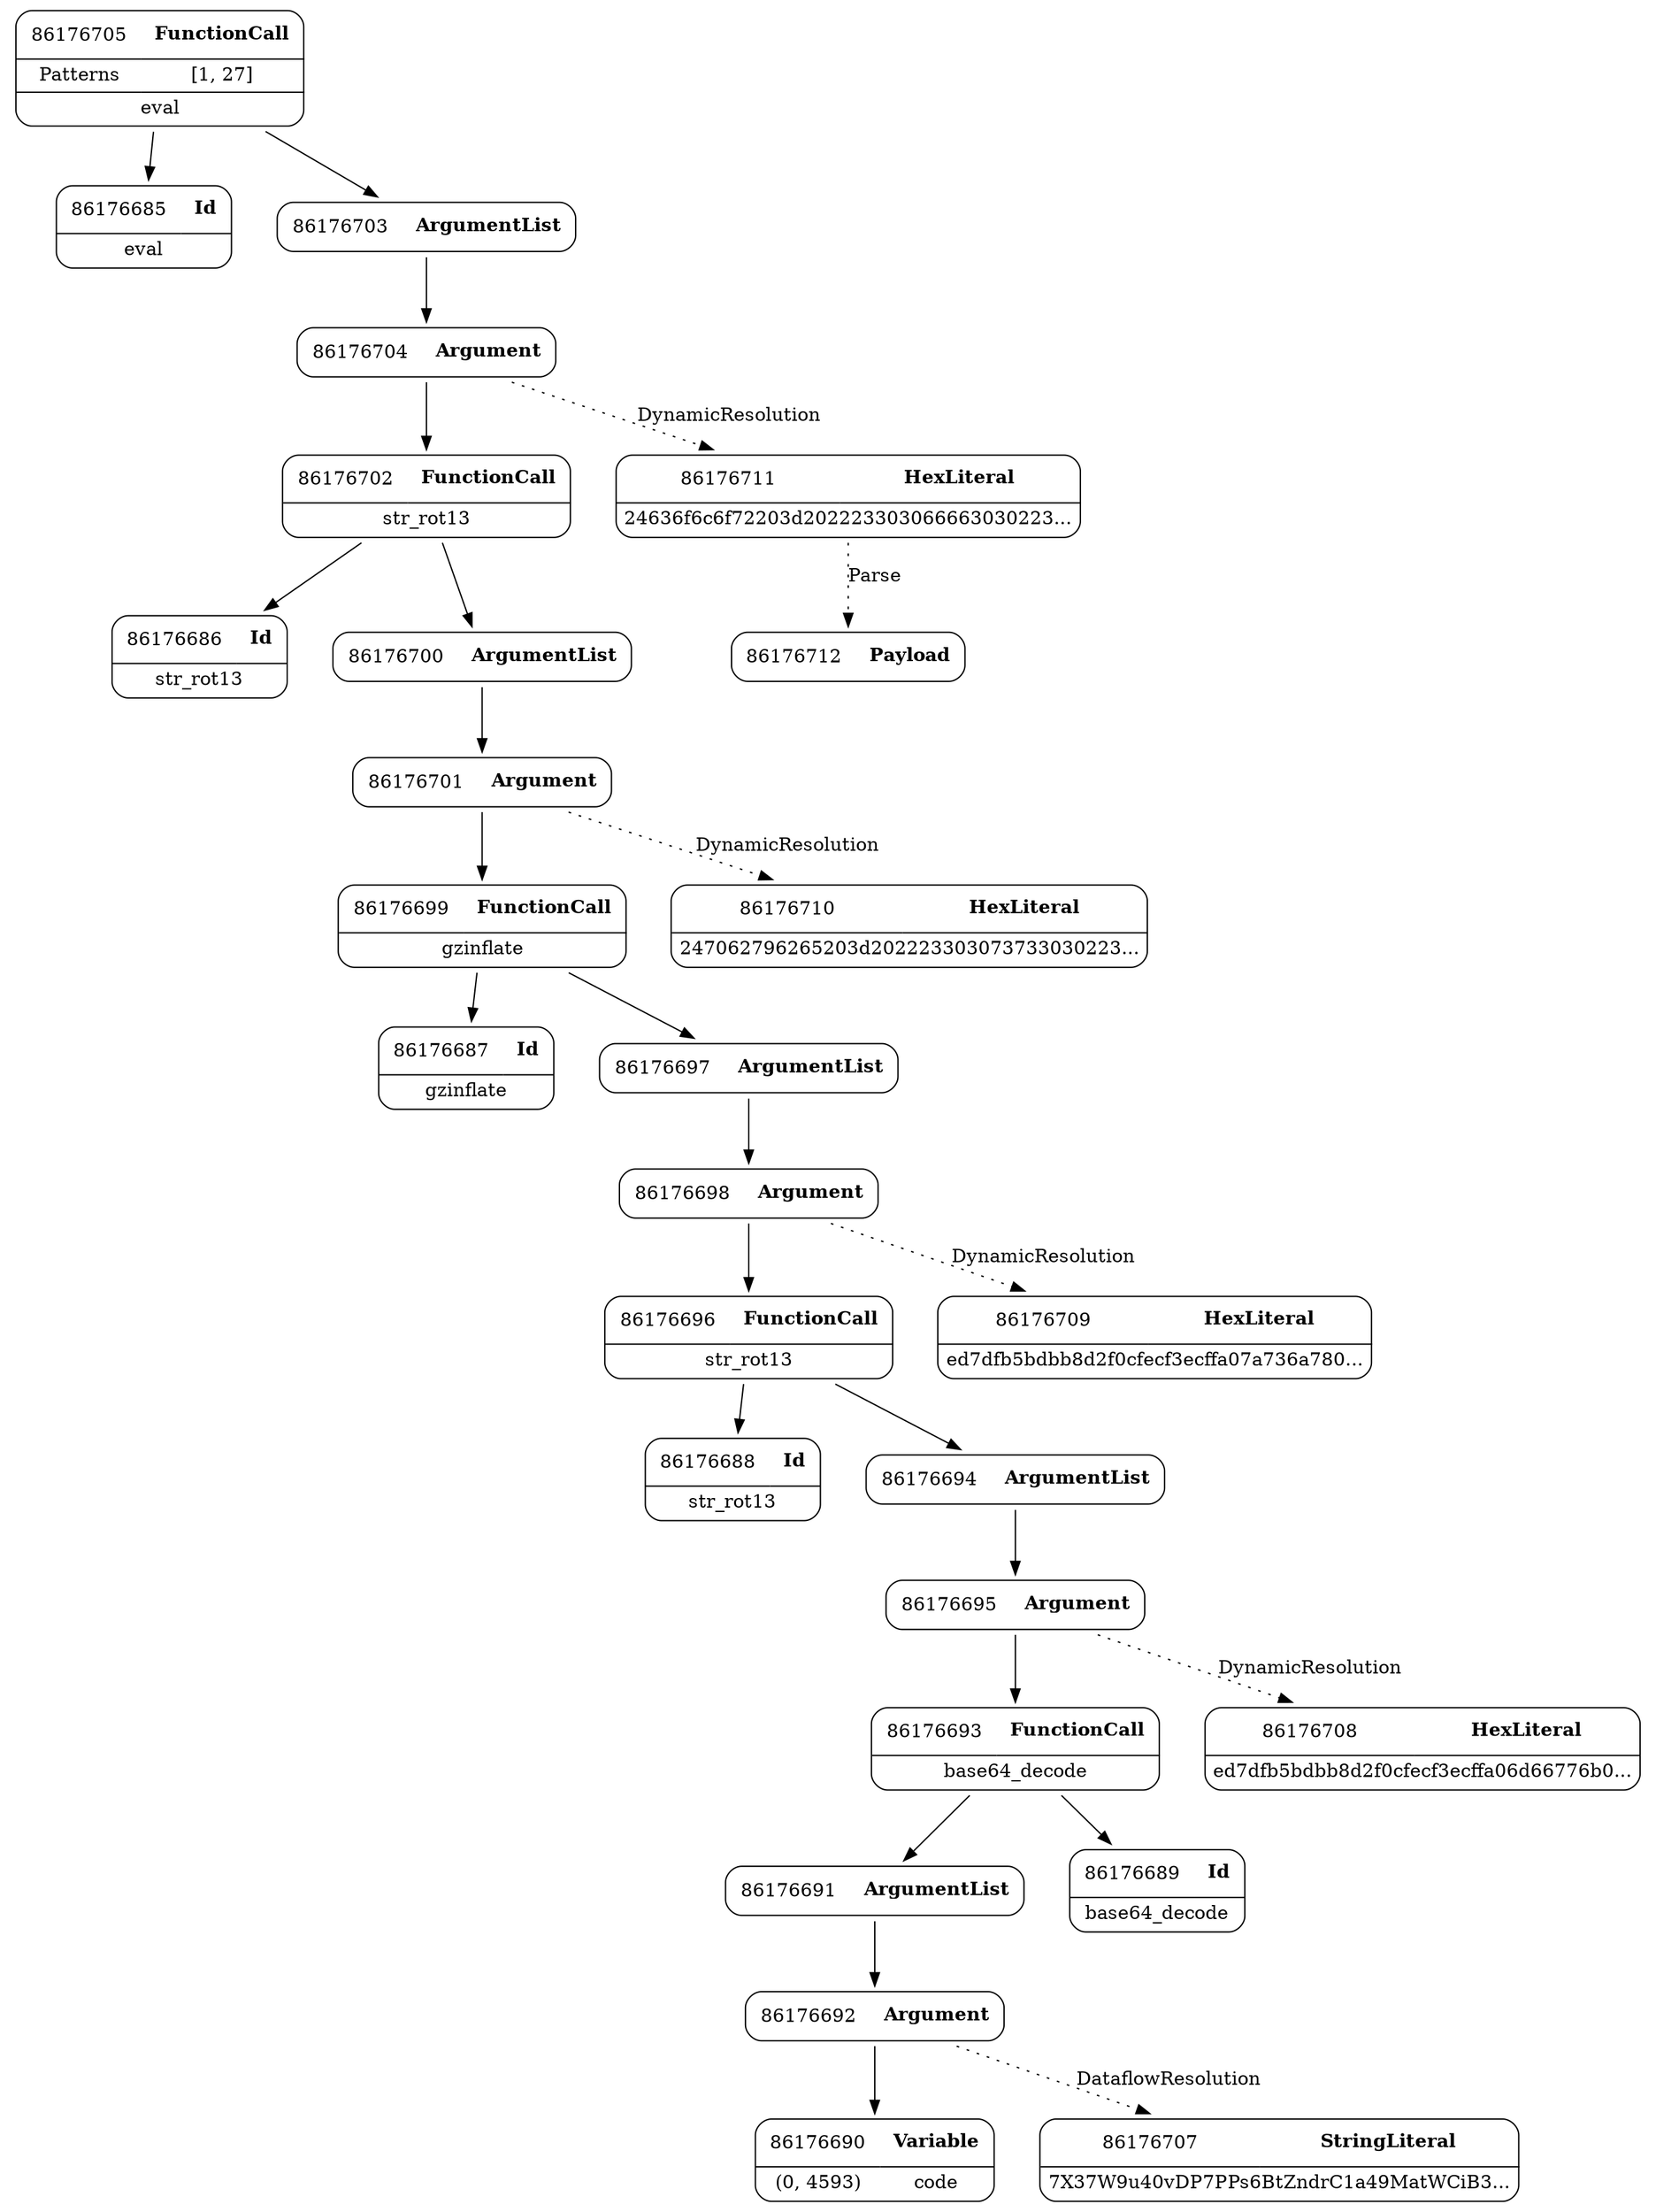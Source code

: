 digraph ast {
node [shape=none];
86176686 [label=<<TABLE border='1' cellspacing='0' cellpadding='10' style='rounded' ><TR><TD border='0'>86176686</TD><TD border='0'><B>Id</B></TD></TR><HR/><TR><TD border='0' cellpadding='5' colspan='2'>str_rot13</TD></TR></TABLE>>];
86176687 [label=<<TABLE border='1' cellspacing='0' cellpadding='10' style='rounded' ><TR><TD border='0'>86176687</TD><TD border='0'><B>Id</B></TD></TR><HR/><TR><TD border='0' cellpadding='5' colspan='2'>gzinflate</TD></TR></TABLE>>];
86176685 [label=<<TABLE border='1' cellspacing='0' cellpadding='10' style='rounded' ><TR><TD border='0'>86176685</TD><TD border='0'><B>Id</B></TD></TR><HR/><TR><TD border='0' cellpadding='5' colspan='2'>eval</TD></TR></TABLE>>];
86176690 [label=<<TABLE border='1' cellspacing='0' cellpadding='10' style='rounded' ><TR><TD border='0'>86176690</TD><TD border='0'><B>Variable</B></TD></TR><HR/><TR><TD border='0' cellpadding='5'>(0, 4593)</TD><TD border='0' cellpadding='5'>code</TD></TR></TABLE>>];
86176691 [label=<<TABLE border='1' cellspacing='0' cellpadding='10' style='rounded' ><TR><TD border='0'>86176691</TD><TD border='0'><B>ArgumentList</B></TD></TR></TABLE>>];
86176691 -> 86176692 [weight=2];
86176688 [label=<<TABLE border='1' cellspacing='0' cellpadding='10' style='rounded' ><TR><TD border='0'>86176688</TD><TD border='0'><B>Id</B></TD></TR><HR/><TR><TD border='0' cellpadding='5' colspan='2'>str_rot13</TD></TR></TABLE>>];
86176689 [label=<<TABLE border='1' cellspacing='0' cellpadding='10' style='rounded' ><TR><TD border='0'>86176689</TD><TD border='0'><B>Id</B></TD></TR><HR/><TR><TD border='0' cellpadding='5' colspan='2'>base64_decode</TD></TR></TABLE>>];
86176694 [label=<<TABLE border='1' cellspacing='0' cellpadding='10' style='rounded' ><TR><TD border='0'>86176694</TD><TD border='0'><B>ArgumentList</B></TD></TR></TABLE>>];
86176694 -> 86176695 [weight=2];
86176695 [label=<<TABLE border='1' cellspacing='0' cellpadding='10' style='rounded' ><TR><TD border='0'>86176695</TD><TD border='0'><B>Argument</B></TD></TR></TABLE>>];
86176695 -> 86176693 [weight=2];
86176695 -> 86176708 [style=dotted,label=DynamicResolution];
86176692 [label=<<TABLE border='1' cellspacing='0' cellpadding='10' style='rounded' ><TR><TD border='0'>86176692</TD><TD border='0'><B>Argument</B></TD></TR></TABLE>>];
86176692 -> 86176690 [weight=2];
86176692 -> 86176707 [style=dotted,label=DataflowResolution];
86176693 [label=<<TABLE border='1' cellspacing='0' cellpadding='10' style='rounded' ><TR><TD border='0'>86176693</TD><TD border='0'><B>FunctionCall</B></TD></TR><HR/><TR><TD border='0' cellpadding='5' colspan='2'>base64_decode</TD></TR></TABLE>>];
86176693 -> 86176689 [weight=2];
86176693 -> 86176691 [weight=2];
86176698 [label=<<TABLE border='1' cellspacing='0' cellpadding='10' style='rounded' ><TR><TD border='0'>86176698</TD><TD border='0'><B>Argument</B></TD></TR></TABLE>>];
86176698 -> 86176696 [weight=2];
86176698 -> 86176709 [style=dotted,label=DynamicResolution];
86176699 [label=<<TABLE border='1' cellspacing='0' cellpadding='10' style='rounded' ><TR><TD border='0'>86176699</TD><TD border='0'><B>FunctionCall</B></TD></TR><HR/><TR><TD border='0' cellpadding='5' colspan='2'>gzinflate</TD></TR></TABLE>>];
86176699 -> 86176687 [weight=2];
86176699 -> 86176697 [weight=2];
86176696 [label=<<TABLE border='1' cellspacing='0' cellpadding='10' style='rounded' ><TR><TD border='0'>86176696</TD><TD border='0'><B>FunctionCall</B></TD></TR><HR/><TR><TD border='0' cellpadding='5' colspan='2'>str_rot13</TD></TR></TABLE>>];
86176696 -> 86176688 [weight=2];
86176696 -> 86176694 [weight=2];
86176697 [label=<<TABLE border='1' cellspacing='0' cellpadding='10' style='rounded' ><TR><TD border='0'>86176697</TD><TD border='0'><B>ArgumentList</B></TD></TR></TABLE>>];
86176697 -> 86176698 [weight=2];
86176702 [label=<<TABLE border='1' cellspacing='0' cellpadding='10' style='rounded' ><TR><TD border='0'>86176702</TD><TD border='0'><B>FunctionCall</B></TD></TR><HR/><TR><TD border='0' cellpadding='5' colspan='2'>str_rot13</TD></TR></TABLE>>];
86176702 -> 86176686 [weight=2];
86176702 -> 86176700 [weight=2];
86176703 [label=<<TABLE border='1' cellspacing='0' cellpadding='10' style='rounded' ><TR><TD border='0'>86176703</TD><TD border='0'><B>ArgumentList</B></TD></TR></TABLE>>];
86176703 -> 86176704 [weight=2];
86176700 [label=<<TABLE border='1' cellspacing='0' cellpadding='10' style='rounded' ><TR><TD border='0'>86176700</TD><TD border='0'><B>ArgumentList</B></TD></TR></TABLE>>];
86176700 -> 86176701 [weight=2];
86176701 [label=<<TABLE border='1' cellspacing='0' cellpadding='10' style='rounded' ><TR><TD border='0'>86176701</TD><TD border='0'><B>Argument</B></TD></TR></TABLE>>];
86176701 -> 86176699 [weight=2];
86176701 -> 86176710 [style=dotted,label=DynamicResolution];
86176707 [label=<<TABLE border='1' cellspacing='0' cellpadding='10' style='rounded' ><TR><TD border='0'>86176707</TD><TD border='0'><B>StringLiteral</B></TD></TR><HR/><TR><TD border='0' cellpadding='5' colspan='2'>7X37W9u40vDP7PPs6BtZndrC1a49MatWCiB3...</TD></TR></TABLE>>];
86176704 [label=<<TABLE border='1' cellspacing='0' cellpadding='10' style='rounded' ><TR><TD border='0'>86176704</TD><TD border='0'><B>Argument</B></TD></TR></TABLE>>];
86176704 -> 86176702 [weight=2];
86176704 -> 86176711 [style=dotted,label=DynamicResolution];
86176705 [label=<<TABLE border='1' cellspacing='0' cellpadding='10' style='rounded' ><TR><TD border='0'>86176705</TD><TD border='0'><B>FunctionCall</B></TD></TR><HR/><TR><TD border='0' cellpadding='5'>Patterns</TD><TD border='0' cellpadding='5'>[1, 27]</TD></TR><HR/><TR><TD border='0' cellpadding='5' colspan='2'>eval</TD></TR></TABLE>>];
86176705 -> 86176685 [weight=2];
86176705 -> 86176703 [weight=2];
86176710 [label=<<TABLE border='1' cellspacing='0' cellpadding='10' style='rounded' ><TR><TD border='0'>86176710</TD><TD border='0'><B>HexLiteral</B></TD></TR><HR/><TR><TD border='0' cellpadding='5' colspan='2'>247062796265203d202223303073733030223...</TD></TR></TABLE>>];
86176711 [label=<<TABLE border='1' cellspacing='0' cellpadding='10' style='rounded' ><TR><TD border='0'>86176711</TD><TD border='0'><B>HexLiteral</B></TD></TR><HR/><TR><TD border='0' cellpadding='5' colspan='2'>24636f6c6f72203d202223303066663030223...</TD></TR></TABLE>>];
86176711 -> 86176712 [style=dotted,label=Parse];
86176708 [label=<<TABLE border='1' cellspacing='0' cellpadding='10' style='rounded' ><TR><TD border='0'>86176708</TD><TD border='0'><B>HexLiteral</B></TD></TR><HR/><TR><TD border='0' cellpadding='5' colspan='2'>ed7dfb5bdbb8d2f0cfecf3ecffa06d66776b0...</TD></TR></TABLE>>];
86176709 [label=<<TABLE border='1' cellspacing='0' cellpadding='10' style='rounded' ><TR><TD border='0'>86176709</TD><TD border='0'><B>HexLiteral</B></TD></TR><HR/><TR><TD border='0' cellpadding='5' colspan='2'>ed7dfb5bdbb8d2f0cfecf3ecffa07a736a780...</TD></TR></TABLE>>];
86176712 [label=<<TABLE border='1' cellspacing='0' cellpadding='10' style='rounded' ><TR><TD border='0'>86176712</TD><TD border='0'><B>Payload</B></TD></TR></TABLE>>];
}
